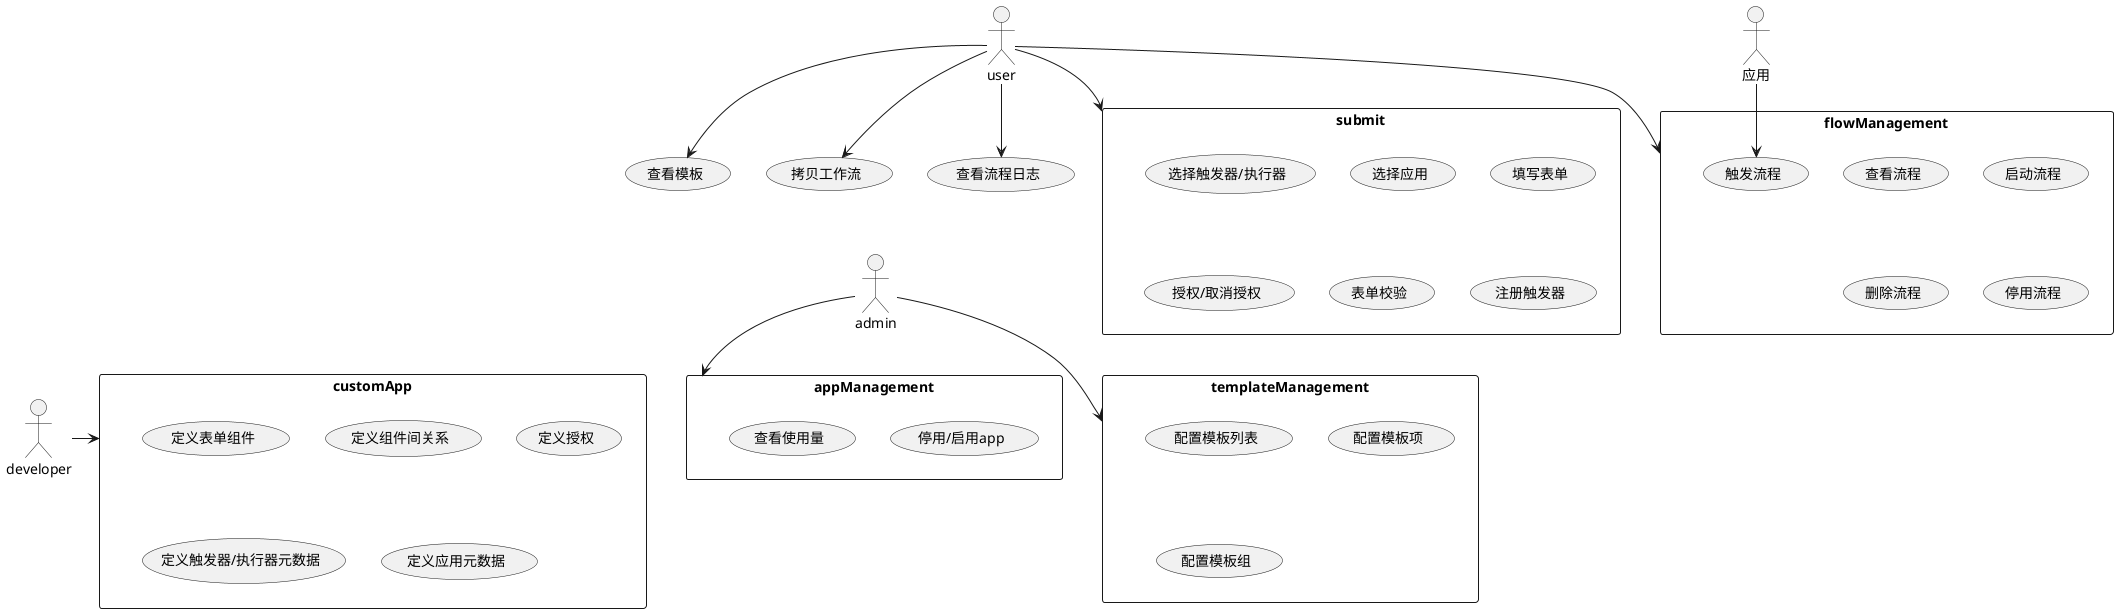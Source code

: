 @startuml

rectangle submit {
   (选择触发器/执行器) as node
   (选择应用) as app
   (填写表单) as form

   (授权/取消授权) as auth
   (表单校验) as formCheck
   (注册触发器)
}

 rectangle flowManagement {
    (查看流程)
    (启动流程)
    (触发流程)
    (删除流程)
    (停用流程)
 }

user --> submit
user --> flowManagement
user --> (查看模板)
user --> (拷贝工作流)
user --> (查看流程日志)

应用 --> (触发流程)

rectangle appManagement {
    (停用/启用app)
    (查看使用量)
}

rectangle templateManagement {
    (配置模板列表)
    (配置模板项)
    (配置模板组)
}

admin --> appManagement
admin --> templateManagement

rectangle customApp {
    (定义表单组件)
    (定义组件间关系)
    (定义授权)
    (定义触发器/执行器元数据)
    (定义应用元数据)
}

developer -right-> customApp

@enduml